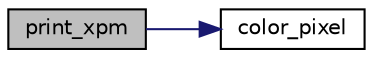 digraph "print_xpm"
{
 // LATEX_PDF_SIZE
  edge [fontname="Helvetica",fontsize="10",labelfontname="Helvetica",labelfontsize="10"];
  node [fontname="Helvetica",fontsize="10",shape=record];
  rankdir="LR";
  Node1 [label="print_xpm",height=0.2,width=0.4,color="black", fillcolor="grey75", style="filled", fontcolor="black",tooltip="Prints an XPM image at the specified position."];
  Node1 -> Node2 [color="midnightblue",fontsize="10",style="solid"];
  Node2 [label="color_pixel",height=0.2,width=0.4,color="black", fillcolor="white", style="filled",URL="$video_8h.html#aa8595e4a1f85ee8884d70a42b3fdb4cb",tooltip="Colors the pixel at the specified position with the given color."];
}
